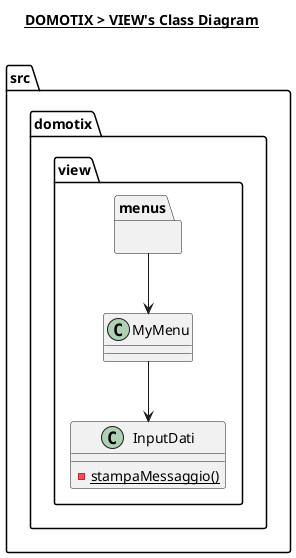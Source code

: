 @startuml

title __DOMOTIX > VIEW's Class Diagram__\n

namespace src.domotix.view {

    class src.domotix.view.InputDati {
        {static} - stampaMessaggio()
    }

    class src.domotix.view.MyMenu {
    }

    namespace menus {
    }

}


src.domotix.view.MyMenu --> src.domotix.view.InputDati
src.domotix.view.menus --> src.domotix.view.MyMenu


@enduml
